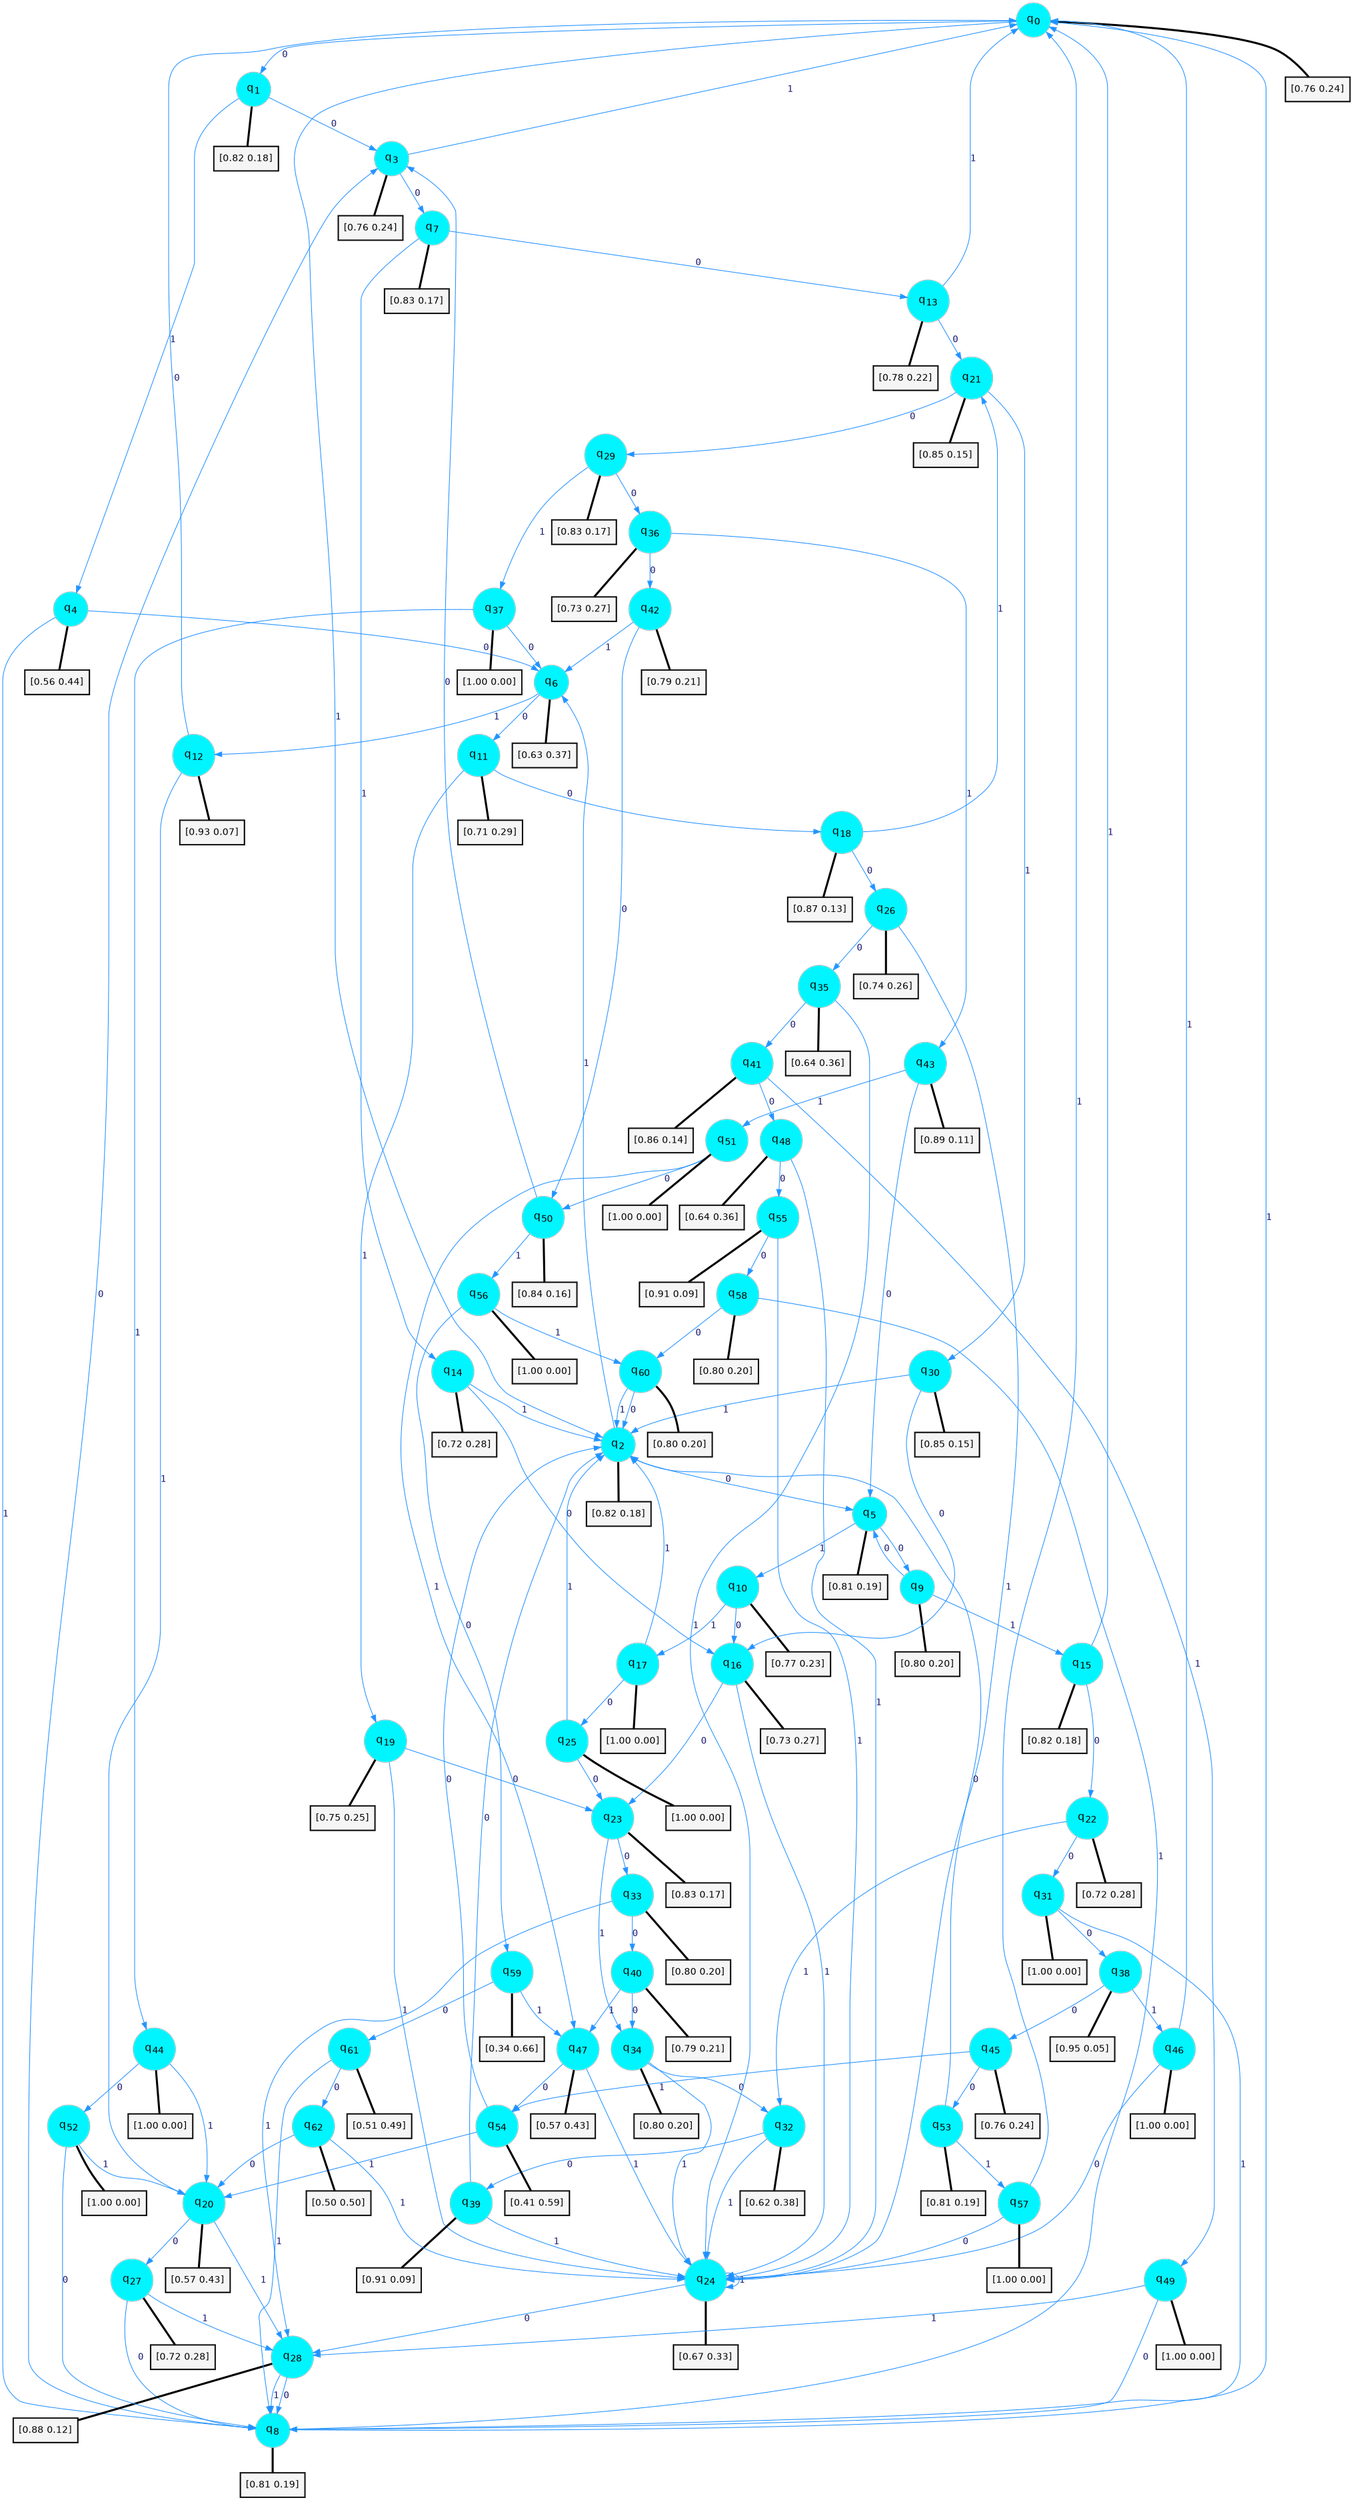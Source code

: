 digraph G {
graph [
bgcolor=transparent, dpi=300, rankdir=TD, size="40,25"];
node [
color=gray, fillcolor=turquoise1, fontcolor=black, fontname=Helvetica, fontsize=16, fontweight=bold, shape=circle, style=filled];
edge [
arrowsize=1, color=dodgerblue1, fontcolor=midnightblue, fontname=courier, fontweight=bold, penwidth=1, style=solid, weight=20];
0[label=<q<SUB>0</SUB>>];
1[label=<q<SUB>1</SUB>>];
2[label=<q<SUB>2</SUB>>];
3[label=<q<SUB>3</SUB>>];
4[label=<q<SUB>4</SUB>>];
5[label=<q<SUB>5</SUB>>];
6[label=<q<SUB>6</SUB>>];
7[label=<q<SUB>7</SUB>>];
8[label=<q<SUB>8</SUB>>];
9[label=<q<SUB>9</SUB>>];
10[label=<q<SUB>10</SUB>>];
11[label=<q<SUB>11</SUB>>];
12[label=<q<SUB>12</SUB>>];
13[label=<q<SUB>13</SUB>>];
14[label=<q<SUB>14</SUB>>];
15[label=<q<SUB>15</SUB>>];
16[label=<q<SUB>16</SUB>>];
17[label=<q<SUB>17</SUB>>];
18[label=<q<SUB>18</SUB>>];
19[label=<q<SUB>19</SUB>>];
20[label=<q<SUB>20</SUB>>];
21[label=<q<SUB>21</SUB>>];
22[label=<q<SUB>22</SUB>>];
23[label=<q<SUB>23</SUB>>];
24[label=<q<SUB>24</SUB>>];
25[label=<q<SUB>25</SUB>>];
26[label=<q<SUB>26</SUB>>];
27[label=<q<SUB>27</SUB>>];
28[label=<q<SUB>28</SUB>>];
29[label=<q<SUB>29</SUB>>];
30[label=<q<SUB>30</SUB>>];
31[label=<q<SUB>31</SUB>>];
32[label=<q<SUB>32</SUB>>];
33[label=<q<SUB>33</SUB>>];
34[label=<q<SUB>34</SUB>>];
35[label=<q<SUB>35</SUB>>];
36[label=<q<SUB>36</SUB>>];
37[label=<q<SUB>37</SUB>>];
38[label=<q<SUB>38</SUB>>];
39[label=<q<SUB>39</SUB>>];
40[label=<q<SUB>40</SUB>>];
41[label=<q<SUB>41</SUB>>];
42[label=<q<SUB>42</SUB>>];
43[label=<q<SUB>43</SUB>>];
44[label=<q<SUB>44</SUB>>];
45[label=<q<SUB>45</SUB>>];
46[label=<q<SUB>46</SUB>>];
47[label=<q<SUB>47</SUB>>];
48[label=<q<SUB>48</SUB>>];
49[label=<q<SUB>49</SUB>>];
50[label=<q<SUB>50</SUB>>];
51[label=<q<SUB>51</SUB>>];
52[label=<q<SUB>52</SUB>>];
53[label=<q<SUB>53</SUB>>];
54[label=<q<SUB>54</SUB>>];
55[label=<q<SUB>55</SUB>>];
56[label=<q<SUB>56</SUB>>];
57[label=<q<SUB>57</SUB>>];
58[label=<q<SUB>58</SUB>>];
59[label=<q<SUB>59</SUB>>];
60[label=<q<SUB>60</SUB>>];
61[label=<q<SUB>61</SUB>>];
62[label=<q<SUB>62</SUB>>];
63[label="[0.76 0.24]", shape=box,fontcolor=black, fontname=Helvetica, fontsize=14, penwidth=2, fillcolor=whitesmoke,color=black];
64[label="[0.82 0.18]", shape=box,fontcolor=black, fontname=Helvetica, fontsize=14, penwidth=2, fillcolor=whitesmoke,color=black];
65[label="[0.82 0.18]", shape=box,fontcolor=black, fontname=Helvetica, fontsize=14, penwidth=2, fillcolor=whitesmoke,color=black];
66[label="[0.76 0.24]", shape=box,fontcolor=black, fontname=Helvetica, fontsize=14, penwidth=2, fillcolor=whitesmoke,color=black];
67[label="[0.56 0.44]", shape=box,fontcolor=black, fontname=Helvetica, fontsize=14, penwidth=2, fillcolor=whitesmoke,color=black];
68[label="[0.81 0.19]", shape=box,fontcolor=black, fontname=Helvetica, fontsize=14, penwidth=2, fillcolor=whitesmoke,color=black];
69[label="[0.63 0.37]", shape=box,fontcolor=black, fontname=Helvetica, fontsize=14, penwidth=2, fillcolor=whitesmoke,color=black];
70[label="[0.83 0.17]", shape=box,fontcolor=black, fontname=Helvetica, fontsize=14, penwidth=2, fillcolor=whitesmoke,color=black];
71[label="[0.81 0.19]", shape=box,fontcolor=black, fontname=Helvetica, fontsize=14, penwidth=2, fillcolor=whitesmoke,color=black];
72[label="[0.80 0.20]", shape=box,fontcolor=black, fontname=Helvetica, fontsize=14, penwidth=2, fillcolor=whitesmoke,color=black];
73[label="[0.77 0.23]", shape=box,fontcolor=black, fontname=Helvetica, fontsize=14, penwidth=2, fillcolor=whitesmoke,color=black];
74[label="[0.71 0.29]", shape=box,fontcolor=black, fontname=Helvetica, fontsize=14, penwidth=2, fillcolor=whitesmoke,color=black];
75[label="[0.93 0.07]", shape=box,fontcolor=black, fontname=Helvetica, fontsize=14, penwidth=2, fillcolor=whitesmoke,color=black];
76[label="[0.78 0.22]", shape=box,fontcolor=black, fontname=Helvetica, fontsize=14, penwidth=2, fillcolor=whitesmoke,color=black];
77[label="[0.72 0.28]", shape=box,fontcolor=black, fontname=Helvetica, fontsize=14, penwidth=2, fillcolor=whitesmoke,color=black];
78[label="[0.82 0.18]", shape=box,fontcolor=black, fontname=Helvetica, fontsize=14, penwidth=2, fillcolor=whitesmoke,color=black];
79[label="[0.73 0.27]", shape=box,fontcolor=black, fontname=Helvetica, fontsize=14, penwidth=2, fillcolor=whitesmoke,color=black];
80[label="[1.00 0.00]", shape=box,fontcolor=black, fontname=Helvetica, fontsize=14, penwidth=2, fillcolor=whitesmoke,color=black];
81[label="[0.87 0.13]", shape=box,fontcolor=black, fontname=Helvetica, fontsize=14, penwidth=2, fillcolor=whitesmoke,color=black];
82[label="[0.75 0.25]", shape=box,fontcolor=black, fontname=Helvetica, fontsize=14, penwidth=2, fillcolor=whitesmoke,color=black];
83[label="[0.57 0.43]", shape=box,fontcolor=black, fontname=Helvetica, fontsize=14, penwidth=2, fillcolor=whitesmoke,color=black];
84[label="[0.85 0.15]", shape=box,fontcolor=black, fontname=Helvetica, fontsize=14, penwidth=2, fillcolor=whitesmoke,color=black];
85[label="[0.72 0.28]", shape=box,fontcolor=black, fontname=Helvetica, fontsize=14, penwidth=2, fillcolor=whitesmoke,color=black];
86[label="[0.83 0.17]", shape=box,fontcolor=black, fontname=Helvetica, fontsize=14, penwidth=2, fillcolor=whitesmoke,color=black];
87[label="[0.67 0.33]", shape=box,fontcolor=black, fontname=Helvetica, fontsize=14, penwidth=2, fillcolor=whitesmoke,color=black];
88[label="[1.00 0.00]", shape=box,fontcolor=black, fontname=Helvetica, fontsize=14, penwidth=2, fillcolor=whitesmoke,color=black];
89[label="[0.74 0.26]", shape=box,fontcolor=black, fontname=Helvetica, fontsize=14, penwidth=2, fillcolor=whitesmoke,color=black];
90[label="[0.72 0.28]", shape=box,fontcolor=black, fontname=Helvetica, fontsize=14, penwidth=2, fillcolor=whitesmoke,color=black];
91[label="[0.88 0.12]", shape=box,fontcolor=black, fontname=Helvetica, fontsize=14, penwidth=2, fillcolor=whitesmoke,color=black];
92[label="[0.83 0.17]", shape=box,fontcolor=black, fontname=Helvetica, fontsize=14, penwidth=2, fillcolor=whitesmoke,color=black];
93[label="[0.85 0.15]", shape=box,fontcolor=black, fontname=Helvetica, fontsize=14, penwidth=2, fillcolor=whitesmoke,color=black];
94[label="[1.00 0.00]", shape=box,fontcolor=black, fontname=Helvetica, fontsize=14, penwidth=2, fillcolor=whitesmoke,color=black];
95[label="[0.62 0.38]", shape=box,fontcolor=black, fontname=Helvetica, fontsize=14, penwidth=2, fillcolor=whitesmoke,color=black];
96[label="[0.80 0.20]", shape=box,fontcolor=black, fontname=Helvetica, fontsize=14, penwidth=2, fillcolor=whitesmoke,color=black];
97[label="[0.80 0.20]", shape=box,fontcolor=black, fontname=Helvetica, fontsize=14, penwidth=2, fillcolor=whitesmoke,color=black];
98[label="[0.64 0.36]", shape=box,fontcolor=black, fontname=Helvetica, fontsize=14, penwidth=2, fillcolor=whitesmoke,color=black];
99[label="[0.73 0.27]", shape=box,fontcolor=black, fontname=Helvetica, fontsize=14, penwidth=2, fillcolor=whitesmoke,color=black];
100[label="[1.00 0.00]", shape=box,fontcolor=black, fontname=Helvetica, fontsize=14, penwidth=2, fillcolor=whitesmoke,color=black];
101[label="[0.95 0.05]", shape=box,fontcolor=black, fontname=Helvetica, fontsize=14, penwidth=2, fillcolor=whitesmoke,color=black];
102[label="[0.91 0.09]", shape=box,fontcolor=black, fontname=Helvetica, fontsize=14, penwidth=2, fillcolor=whitesmoke,color=black];
103[label="[0.79 0.21]", shape=box,fontcolor=black, fontname=Helvetica, fontsize=14, penwidth=2, fillcolor=whitesmoke,color=black];
104[label="[0.86 0.14]", shape=box,fontcolor=black, fontname=Helvetica, fontsize=14, penwidth=2, fillcolor=whitesmoke,color=black];
105[label="[0.79 0.21]", shape=box,fontcolor=black, fontname=Helvetica, fontsize=14, penwidth=2, fillcolor=whitesmoke,color=black];
106[label="[0.89 0.11]", shape=box,fontcolor=black, fontname=Helvetica, fontsize=14, penwidth=2, fillcolor=whitesmoke,color=black];
107[label="[1.00 0.00]", shape=box,fontcolor=black, fontname=Helvetica, fontsize=14, penwidth=2, fillcolor=whitesmoke,color=black];
108[label="[0.76 0.24]", shape=box,fontcolor=black, fontname=Helvetica, fontsize=14, penwidth=2, fillcolor=whitesmoke,color=black];
109[label="[1.00 0.00]", shape=box,fontcolor=black, fontname=Helvetica, fontsize=14, penwidth=2, fillcolor=whitesmoke,color=black];
110[label="[0.57 0.43]", shape=box,fontcolor=black, fontname=Helvetica, fontsize=14, penwidth=2, fillcolor=whitesmoke,color=black];
111[label="[0.64 0.36]", shape=box,fontcolor=black, fontname=Helvetica, fontsize=14, penwidth=2, fillcolor=whitesmoke,color=black];
112[label="[1.00 0.00]", shape=box,fontcolor=black, fontname=Helvetica, fontsize=14, penwidth=2, fillcolor=whitesmoke,color=black];
113[label="[0.84 0.16]", shape=box,fontcolor=black, fontname=Helvetica, fontsize=14, penwidth=2, fillcolor=whitesmoke,color=black];
114[label="[1.00 0.00]", shape=box,fontcolor=black, fontname=Helvetica, fontsize=14, penwidth=2, fillcolor=whitesmoke,color=black];
115[label="[1.00 0.00]", shape=box,fontcolor=black, fontname=Helvetica, fontsize=14, penwidth=2, fillcolor=whitesmoke,color=black];
116[label="[0.81 0.19]", shape=box,fontcolor=black, fontname=Helvetica, fontsize=14, penwidth=2, fillcolor=whitesmoke,color=black];
117[label="[0.41 0.59]", shape=box,fontcolor=black, fontname=Helvetica, fontsize=14, penwidth=2, fillcolor=whitesmoke,color=black];
118[label="[0.91 0.09]", shape=box,fontcolor=black, fontname=Helvetica, fontsize=14, penwidth=2, fillcolor=whitesmoke,color=black];
119[label="[1.00 0.00]", shape=box,fontcolor=black, fontname=Helvetica, fontsize=14, penwidth=2, fillcolor=whitesmoke,color=black];
120[label="[1.00 0.00]", shape=box,fontcolor=black, fontname=Helvetica, fontsize=14, penwidth=2, fillcolor=whitesmoke,color=black];
121[label="[0.80 0.20]", shape=box,fontcolor=black, fontname=Helvetica, fontsize=14, penwidth=2, fillcolor=whitesmoke,color=black];
122[label="[0.34 0.66]", shape=box,fontcolor=black, fontname=Helvetica, fontsize=14, penwidth=2, fillcolor=whitesmoke,color=black];
123[label="[0.80 0.20]", shape=box,fontcolor=black, fontname=Helvetica, fontsize=14, penwidth=2, fillcolor=whitesmoke,color=black];
124[label="[0.51 0.49]", shape=box,fontcolor=black, fontname=Helvetica, fontsize=14, penwidth=2, fillcolor=whitesmoke,color=black];
125[label="[0.50 0.50]", shape=box,fontcolor=black, fontname=Helvetica, fontsize=14, penwidth=2, fillcolor=whitesmoke,color=black];
0->1 [label=0];
0->2 [label=1];
0->63 [arrowhead=none, penwidth=3,color=black];
1->3 [label=0];
1->4 [label=1];
1->64 [arrowhead=none, penwidth=3,color=black];
2->5 [label=0];
2->6 [label=1];
2->65 [arrowhead=none, penwidth=3,color=black];
3->7 [label=0];
3->0 [label=1];
3->66 [arrowhead=none, penwidth=3,color=black];
4->6 [label=0];
4->8 [label=1];
4->67 [arrowhead=none, penwidth=3,color=black];
5->9 [label=0];
5->10 [label=1];
5->68 [arrowhead=none, penwidth=3,color=black];
6->11 [label=0];
6->12 [label=1];
6->69 [arrowhead=none, penwidth=3,color=black];
7->13 [label=0];
7->14 [label=1];
7->70 [arrowhead=none, penwidth=3,color=black];
8->3 [label=0];
8->0 [label=1];
8->71 [arrowhead=none, penwidth=3,color=black];
9->5 [label=0];
9->15 [label=1];
9->72 [arrowhead=none, penwidth=3,color=black];
10->16 [label=0];
10->17 [label=1];
10->73 [arrowhead=none, penwidth=3,color=black];
11->18 [label=0];
11->19 [label=1];
11->74 [arrowhead=none, penwidth=3,color=black];
12->0 [label=0];
12->20 [label=1];
12->75 [arrowhead=none, penwidth=3,color=black];
13->21 [label=0];
13->0 [label=1];
13->76 [arrowhead=none, penwidth=3,color=black];
14->16 [label=0];
14->2 [label=1];
14->77 [arrowhead=none, penwidth=3,color=black];
15->22 [label=0];
15->0 [label=1];
15->78 [arrowhead=none, penwidth=3,color=black];
16->23 [label=0];
16->24 [label=1];
16->79 [arrowhead=none, penwidth=3,color=black];
17->25 [label=0];
17->2 [label=1];
17->80 [arrowhead=none, penwidth=3,color=black];
18->26 [label=0];
18->21 [label=1];
18->81 [arrowhead=none, penwidth=3,color=black];
19->23 [label=0];
19->24 [label=1];
19->82 [arrowhead=none, penwidth=3,color=black];
20->27 [label=0];
20->28 [label=1];
20->83 [arrowhead=none, penwidth=3,color=black];
21->29 [label=0];
21->30 [label=1];
21->84 [arrowhead=none, penwidth=3,color=black];
22->31 [label=0];
22->32 [label=1];
22->85 [arrowhead=none, penwidth=3,color=black];
23->33 [label=0];
23->34 [label=1];
23->86 [arrowhead=none, penwidth=3,color=black];
24->28 [label=0];
24->24 [label=1];
24->87 [arrowhead=none, penwidth=3,color=black];
25->23 [label=0];
25->2 [label=1];
25->88 [arrowhead=none, penwidth=3,color=black];
26->35 [label=0];
26->24 [label=1];
26->89 [arrowhead=none, penwidth=3,color=black];
27->8 [label=0];
27->28 [label=1];
27->90 [arrowhead=none, penwidth=3,color=black];
28->8 [label=0];
28->8 [label=1];
28->91 [arrowhead=none, penwidth=3,color=black];
29->36 [label=0];
29->37 [label=1];
29->92 [arrowhead=none, penwidth=3,color=black];
30->16 [label=0];
30->2 [label=1];
30->93 [arrowhead=none, penwidth=3,color=black];
31->38 [label=0];
31->8 [label=1];
31->94 [arrowhead=none, penwidth=3,color=black];
32->39 [label=0];
32->24 [label=1];
32->95 [arrowhead=none, penwidth=3,color=black];
33->40 [label=0];
33->28 [label=1];
33->96 [arrowhead=none, penwidth=3,color=black];
34->32 [label=0];
34->24 [label=1];
34->97 [arrowhead=none, penwidth=3,color=black];
35->41 [label=0];
35->24 [label=1];
35->98 [arrowhead=none, penwidth=3,color=black];
36->42 [label=0];
36->43 [label=1];
36->99 [arrowhead=none, penwidth=3,color=black];
37->6 [label=0];
37->44 [label=1];
37->100 [arrowhead=none, penwidth=3,color=black];
38->45 [label=0];
38->46 [label=1];
38->101 [arrowhead=none, penwidth=3,color=black];
39->2 [label=0];
39->24 [label=1];
39->102 [arrowhead=none, penwidth=3,color=black];
40->34 [label=0];
40->47 [label=1];
40->103 [arrowhead=none, penwidth=3,color=black];
41->48 [label=0];
41->49 [label=1];
41->104 [arrowhead=none, penwidth=3,color=black];
42->50 [label=0];
42->6 [label=1];
42->105 [arrowhead=none, penwidth=3,color=black];
43->5 [label=0];
43->51 [label=1];
43->106 [arrowhead=none, penwidth=3,color=black];
44->52 [label=0];
44->20 [label=1];
44->107 [arrowhead=none, penwidth=3,color=black];
45->53 [label=0];
45->54 [label=1];
45->108 [arrowhead=none, penwidth=3,color=black];
46->24 [label=0];
46->0 [label=1];
46->109 [arrowhead=none, penwidth=3,color=black];
47->54 [label=0];
47->24 [label=1];
47->110 [arrowhead=none, penwidth=3,color=black];
48->55 [label=0];
48->24 [label=1];
48->111 [arrowhead=none, penwidth=3,color=black];
49->8 [label=0];
49->28 [label=1];
49->112 [arrowhead=none, penwidth=3,color=black];
50->3 [label=0];
50->56 [label=1];
50->113 [arrowhead=none, penwidth=3,color=black];
51->50 [label=0];
51->47 [label=1];
51->114 [arrowhead=none, penwidth=3,color=black];
52->8 [label=0];
52->20 [label=1];
52->115 [arrowhead=none, penwidth=3,color=black];
53->2 [label=0];
53->57 [label=1];
53->116 [arrowhead=none, penwidth=3,color=black];
54->2 [label=0];
54->20 [label=1];
54->117 [arrowhead=none, penwidth=3,color=black];
55->58 [label=0];
55->24 [label=1];
55->118 [arrowhead=none, penwidth=3,color=black];
56->59 [label=0];
56->60 [label=1];
56->119 [arrowhead=none, penwidth=3,color=black];
57->24 [label=0];
57->0 [label=1];
57->120 [arrowhead=none, penwidth=3,color=black];
58->60 [label=0];
58->8 [label=1];
58->121 [arrowhead=none, penwidth=3,color=black];
59->61 [label=0];
59->47 [label=1];
59->122 [arrowhead=none, penwidth=3,color=black];
60->2 [label=0];
60->2 [label=1];
60->123 [arrowhead=none, penwidth=3,color=black];
61->62 [label=0];
61->8 [label=1];
61->124 [arrowhead=none, penwidth=3,color=black];
62->20 [label=0];
62->24 [label=1];
62->125 [arrowhead=none, penwidth=3,color=black];
}
